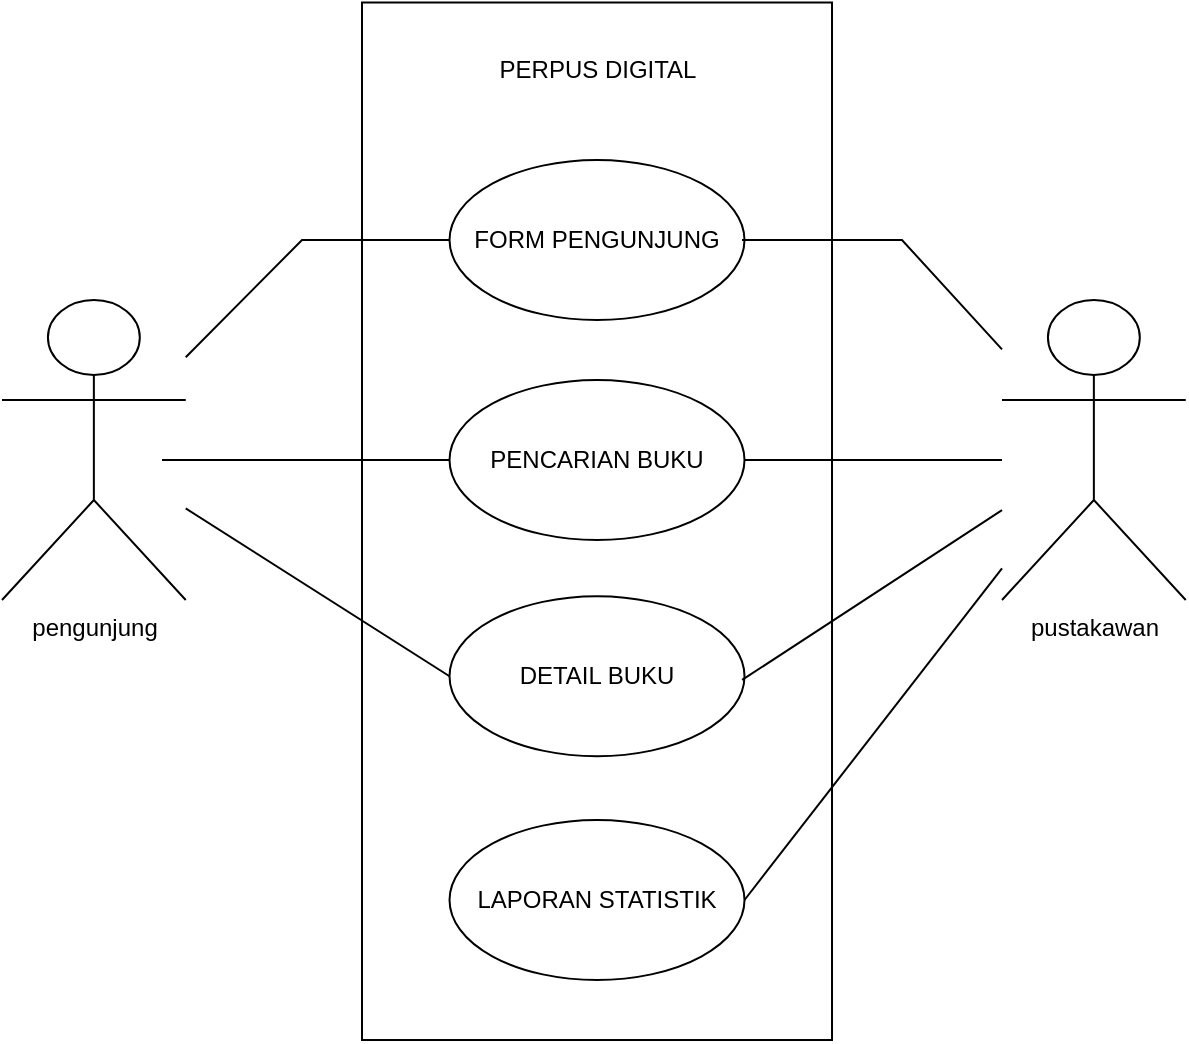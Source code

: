 <mxfile version="23.1.1" type="github">
  <diagram name="Page-1" id="vannHEaVoR8nuyqR9Ybg">
    <mxGraphModel dx="1434" dy="772" grid="1" gridSize="10" guides="1" tooltips="1" connect="1" arrows="1" fold="1" page="1" pageScale="1" pageWidth="850" pageHeight="1100" math="0" shadow="0">
      <root>
        <mxCell id="0" />
        <mxCell id="1" parent="0" />
        <mxCell id="cczNIPMRQPESyJboM_py-2" value="" style="rounded=0;whiteSpace=wrap;html=1;rotation=90;" vertex="1" parent="1">
          <mxGeometry x="138.13" y="303.13" width="518.75" height="235" as="geometry" />
        </mxCell>
        <mxCell id="cczNIPMRQPESyJboM_py-3" value="pengunjung" style="shape=umlActor;verticalLabelPosition=bottom;verticalAlign=top;html=1;outlineConnect=0;" vertex="1" parent="1">
          <mxGeometry x="100" y="310" width="91.87" height="150" as="geometry" />
        </mxCell>
        <mxCell id="cczNIPMRQPESyJboM_py-4" value="pustakawan" style="shape=umlActor;verticalLabelPosition=bottom;verticalAlign=top;html=1;outlineConnect=0;" vertex="1" parent="1">
          <mxGeometry x="600" y="310" width="91.87" height="150" as="geometry" />
        </mxCell>
        <mxCell id="cczNIPMRQPESyJboM_py-7" value="PERPUS DIGITAL" style="text;html=1;strokeColor=none;fillColor=none;align=center;verticalAlign=middle;whiteSpace=wrap;rounded=0;" vertex="1" parent="1">
          <mxGeometry x="342.51" y="180" width="110" height="30" as="geometry" />
        </mxCell>
        <mxCell id="cczNIPMRQPESyJboM_py-8" value="FORM PENGUNJUNG" style="ellipse;whiteSpace=wrap;html=1;" vertex="1" parent="1">
          <mxGeometry x="323.76" y="240" width="147.49" height="80" as="geometry" />
        </mxCell>
        <mxCell id="cczNIPMRQPESyJboM_py-9" value="PENCARIAN BUKU" style="ellipse;whiteSpace=wrap;html=1;" vertex="1" parent="1">
          <mxGeometry x="323.76" y="350" width="147.49" height="80" as="geometry" />
        </mxCell>
        <mxCell id="cczNIPMRQPESyJboM_py-10" value="LAPORAN STATISTIK" style="ellipse;whiteSpace=wrap;html=1;" vertex="1" parent="1">
          <mxGeometry x="323.76" y="570" width="147.49" height="80" as="geometry" />
        </mxCell>
        <mxCell id="cczNIPMRQPESyJboM_py-11" value="DETAIL BUKU" style="ellipse;whiteSpace=wrap;html=1;" vertex="1" parent="1">
          <mxGeometry x="323.76" y="458.13" width="147.49" height="80" as="geometry" />
        </mxCell>
        <mxCell id="cczNIPMRQPESyJboM_py-12" value="" style="endArrow=none;html=1;rounded=0;entryX=0;entryY=0.5;entryDx=0;entryDy=0;" edge="1" parent="1" source="cczNIPMRQPESyJboM_py-3" target="cczNIPMRQPESyJboM_py-8">
          <mxGeometry width="50" height="50" relative="1" as="geometry">
            <mxPoint x="400" y="320" as="sourcePoint" />
            <mxPoint x="450" y="270" as="targetPoint" />
            <Array as="points">
              <mxPoint x="250" y="280" />
            </Array>
          </mxGeometry>
        </mxCell>
        <mxCell id="cczNIPMRQPESyJboM_py-15" value="" style="endArrow=none;html=1;rounded=0;" edge="1" parent="1" source="cczNIPMRQPESyJboM_py-4">
          <mxGeometry width="50" height="50" relative="1" as="geometry">
            <mxPoint x="400" y="320" as="sourcePoint" />
            <mxPoint x="470" y="280" as="targetPoint" />
            <Array as="points">
              <mxPoint x="550" y="280" />
            </Array>
          </mxGeometry>
        </mxCell>
        <mxCell id="cczNIPMRQPESyJboM_py-16" value="" style="endArrow=none;html=1;rounded=0;" edge="1" parent="1" target="cczNIPMRQPESyJboM_py-9">
          <mxGeometry width="50" height="50" relative="1" as="geometry">
            <mxPoint x="180" y="390" as="sourcePoint" />
            <mxPoint x="450" y="270" as="targetPoint" />
          </mxGeometry>
        </mxCell>
        <mxCell id="cczNIPMRQPESyJboM_py-17" value="" style="endArrow=none;html=1;rounded=0;exitX=1;exitY=0.5;exitDx=0;exitDy=0;" edge="1" parent="1" source="cczNIPMRQPESyJboM_py-9">
          <mxGeometry width="50" height="50" relative="1" as="geometry">
            <mxPoint x="400" y="320" as="sourcePoint" />
            <mxPoint x="600" y="390" as="targetPoint" />
          </mxGeometry>
        </mxCell>
        <mxCell id="cczNIPMRQPESyJboM_py-18" value="" style="endArrow=none;html=1;rounded=0;entryX=0;entryY=0.5;entryDx=0;entryDy=0;" edge="1" parent="1" source="cczNIPMRQPESyJboM_py-3" target="cczNIPMRQPESyJboM_py-11">
          <mxGeometry width="50" height="50" relative="1" as="geometry">
            <mxPoint x="200" y="430" as="sourcePoint" />
            <mxPoint x="320" y="500" as="targetPoint" />
          </mxGeometry>
        </mxCell>
        <mxCell id="cczNIPMRQPESyJboM_py-19" value="" style="endArrow=none;html=1;rounded=0;entryX=0.992;entryY=0.523;entryDx=0;entryDy=0;entryPerimeter=0;" edge="1" parent="1" source="cczNIPMRQPESyJboM_py-4" target="cczNIPMRQPESyJboM_py-11">
          <mxGeometry width="50" height="50" relative="1" as="geometry">
            <mxPoint x="590" y="430" as="sourcePoint" />
            <mxPoint x="450" y="270" as="targetPoint" />
          </mxGeometry>
        </mxCell>
        <mxCell id="cczNIPMRQPESyJboM_py-20" value="" style="endArrow=none;html=1;rounded=0;entryX=1;entryY=0.5;entryDx=0;entryDy=0;" edge="1" parent="1" source="cczNIPMRQPESyJboM_py-4" target="cczNIPMRQPESyJboM_py-10">
          <mxGeometry width="50" height="50" relative="1" as="geometry">
            <mxPoint x="590" y="440" as="sourcePoint" />
            <mxPoint x="450" y="270" as="targetPoint" />
          </mxGeometry>
        </mxCell>
      </root>
    </mxGraphModel>
  </diagram>
</mxfile>
